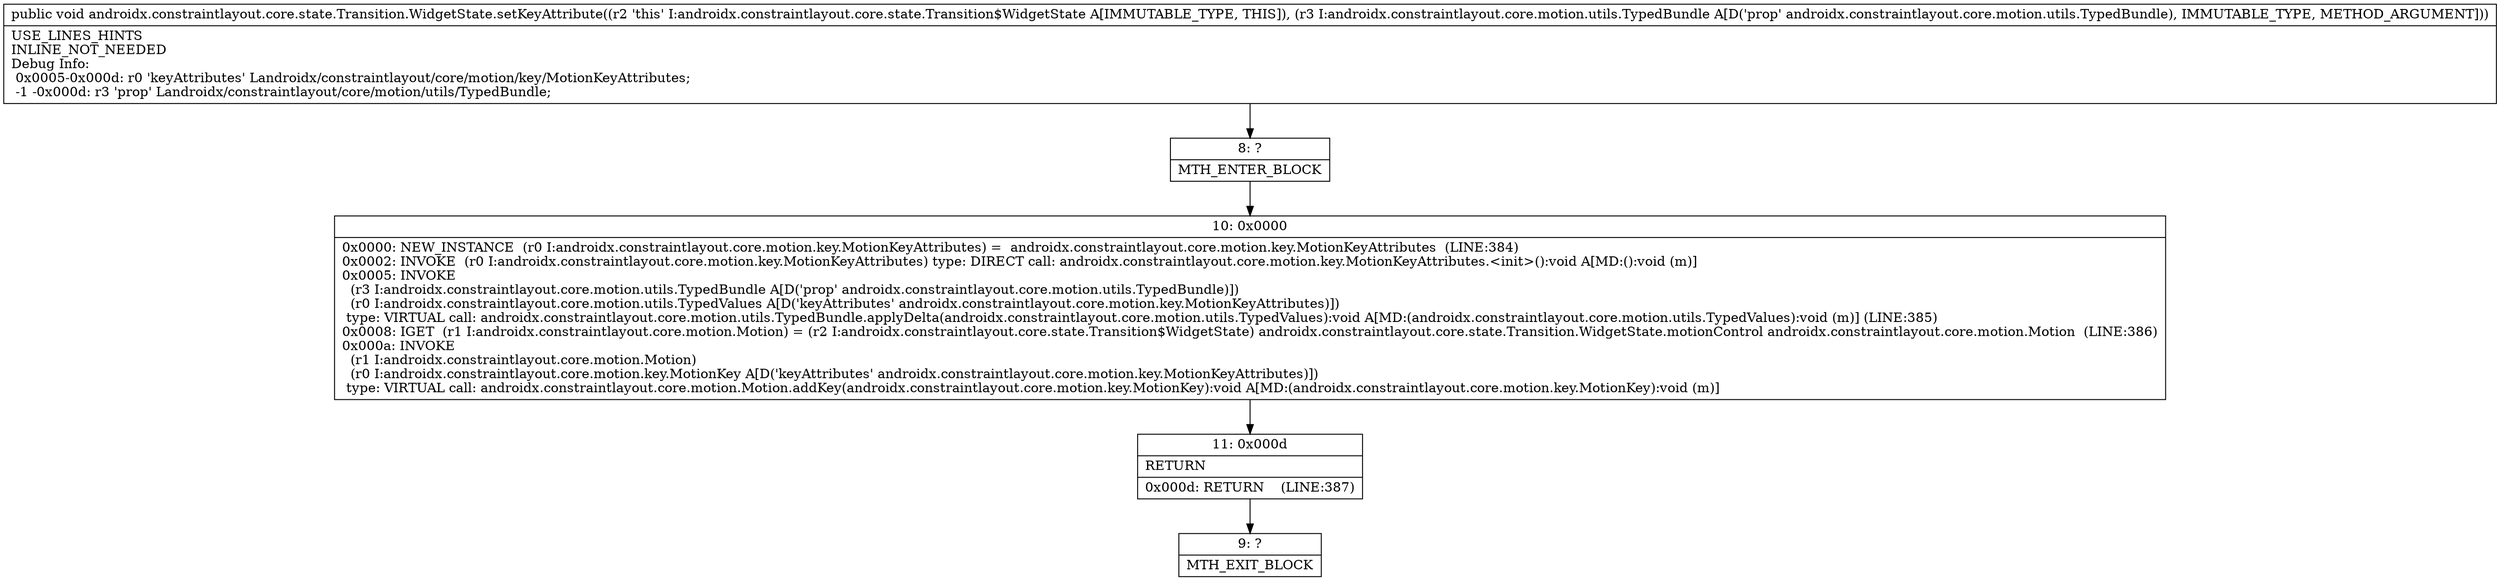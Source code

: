 digraph "CFG forandroidx.constraintlayout.core.state.Transition.WidgetState.setKeyAttribute(Landroidx\/constraintlayout\/core\/motion\/utils\/TypedBundle;)V" {
Node_8 [shape=record,label="{8\:\ ?|MTH_ENTER_BLOCK\l}"];
Node_10 [shape=record,label="{10\:\ 0x0000|0x0000: NEW_INSTANCE  (r0 I:androidx.constraintlayout.core.motion.key.MotionKeyAttributes) =  androidx.constraintlayout.core.motion.key.MotionKeyAttributes  (LINE:384)\l0x0002: INVOKE  (r0 I:androidx.constraintlayout.core.motion.key.MotionKeyAttributes) type: DIRECT call: androidx.constraintlayout.core.motion.key.MotionKeyAttributes.\<init\>():void A[MD:():void (m)]\l0x0005: INVOKE  \l  (r3 I:androidx.constraintlayout.core.motion.utils.TypedBundle A[D('prop' androidx.constraintlayout.core.motion.utils.TypedBundle)])\l  (r0 I:androidx.constraintlayout.core.motion.utils.TypedValues A[D('keyAttributes' androidx.constraintlayout.core.motion.key.MotionKeyAttributes)])\l type: VIRTUAL call: androidx.constraintlayout.core.motion.utils.TypedBundle.applyDelta(androidx.constraintlayout.core.motion.utils.TypedValues):void A[MD:(androidx.constraintlayout.core.motion.utils.TypedValues):void (m)] (LINE:385)\l0x0008: IGET  (r1 I:androidx.constraintlayout.core.motion.Motion) = (r2 I:androidx.constraintlayout.core.state.Transition$WidgetState) androidx.constraintlayout.core.state.Transition.WidgetState.motionControl androidx.constraintlayout.core.motion.Motion  (LINE:386)\l0x000a: INVOKE  \l  (r1 I:androidx.constraintlayout.core.motion.Motion)\l  (r0 I:androidx.constraintlayout.core.motion.key.MotionKey A[D('keyAttributes' androidx.constraintlayout.core.motion.key.MotionKeyAttributes)])\l type: VIRTUAL call: androidx.constraintlayout.core.motion.Motion.addKey(androidx.constraintlayout.core.motion.key.MotionKey):void A[MD:(androidx.constraintlayout.core.motion.key.MotionKey):void (m)]\l}"];
Node_11 [shape=record,label="{11\:\ 0x000d|RETURN\l|0x000d: RETURN    (LINE:387)\l}"];
Node_9 [shape=record,label="{9\:\ ?|MTH_EXIT_BLOCK\l}"];
MethodNode[shape=record,label="{public void androidx.constraintlayout.core.state.Transition.WidgetState.setKeyAttribute((r2 'this' I:androidx.constraintlayout.core.state.Transition$WidgetState A[IMMUTABLE_TYPE, THIS]), (r3 I:androidx.constraintlayout.core.motion.utils.TypedBundle A[D('prop' androidx.constraintlayout.core.motion.utils.TypedBundle), IMMUTABLE_TYPE, METHOD_ARGUMENT]))  | USE_LINES_HINTS\lINLINE_NOT_NEEDED\lDebug Info:\l  0x0005\-0x000d: r0 'keyAttributes' Landroidx\/constraintlayout\/core\/motion\/key\/MotionKeyAttributes;\l  \-1 \-0x000d: r3 'prop' Landroidx\/constraintlayout\/core\/motion\/utils\/TypedBundle;\l}"];
MethodNode -> Node_8;Node_8 -> Node_10;
Node_10 -> Node_11;
Node_11 -> Node_9;
}

